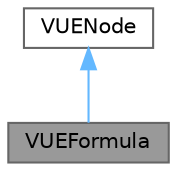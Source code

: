 digraph "VUEFormula"
{
 // LATEX_PDF_SIZE
  bgcolor="transparent";
  edge [fontname=Helvetica,fontsize=10,labelfontname=Helvetica,labelfontsize=10];
  node [fontname=Helvetica,fontsize=10,shape=box,height=0.2,width=0.4];
  Node1 [id="Node000001",label="VUEFormula",height=0.2,width=0.4,color="gray40", fillcolor="grey60", style="filled", fontcolor="black",tooltip="Represents a formula node in the VUE-map."];
  Node2 -> Node1 [id="edge1_Node000001_Node000002",dir="back",color="steelblue1",style="solid",tooltip=" "];
  Node2 [id="Node000002",label="VUENode",height=0.2,width=0.4,color="gray40", fillcolor="white", style="filled",URL="$classVUENode.html",tooltip="Base class for VUEFormula and VUESet, containing common properties and methods for VUE-map nodes."];
}
